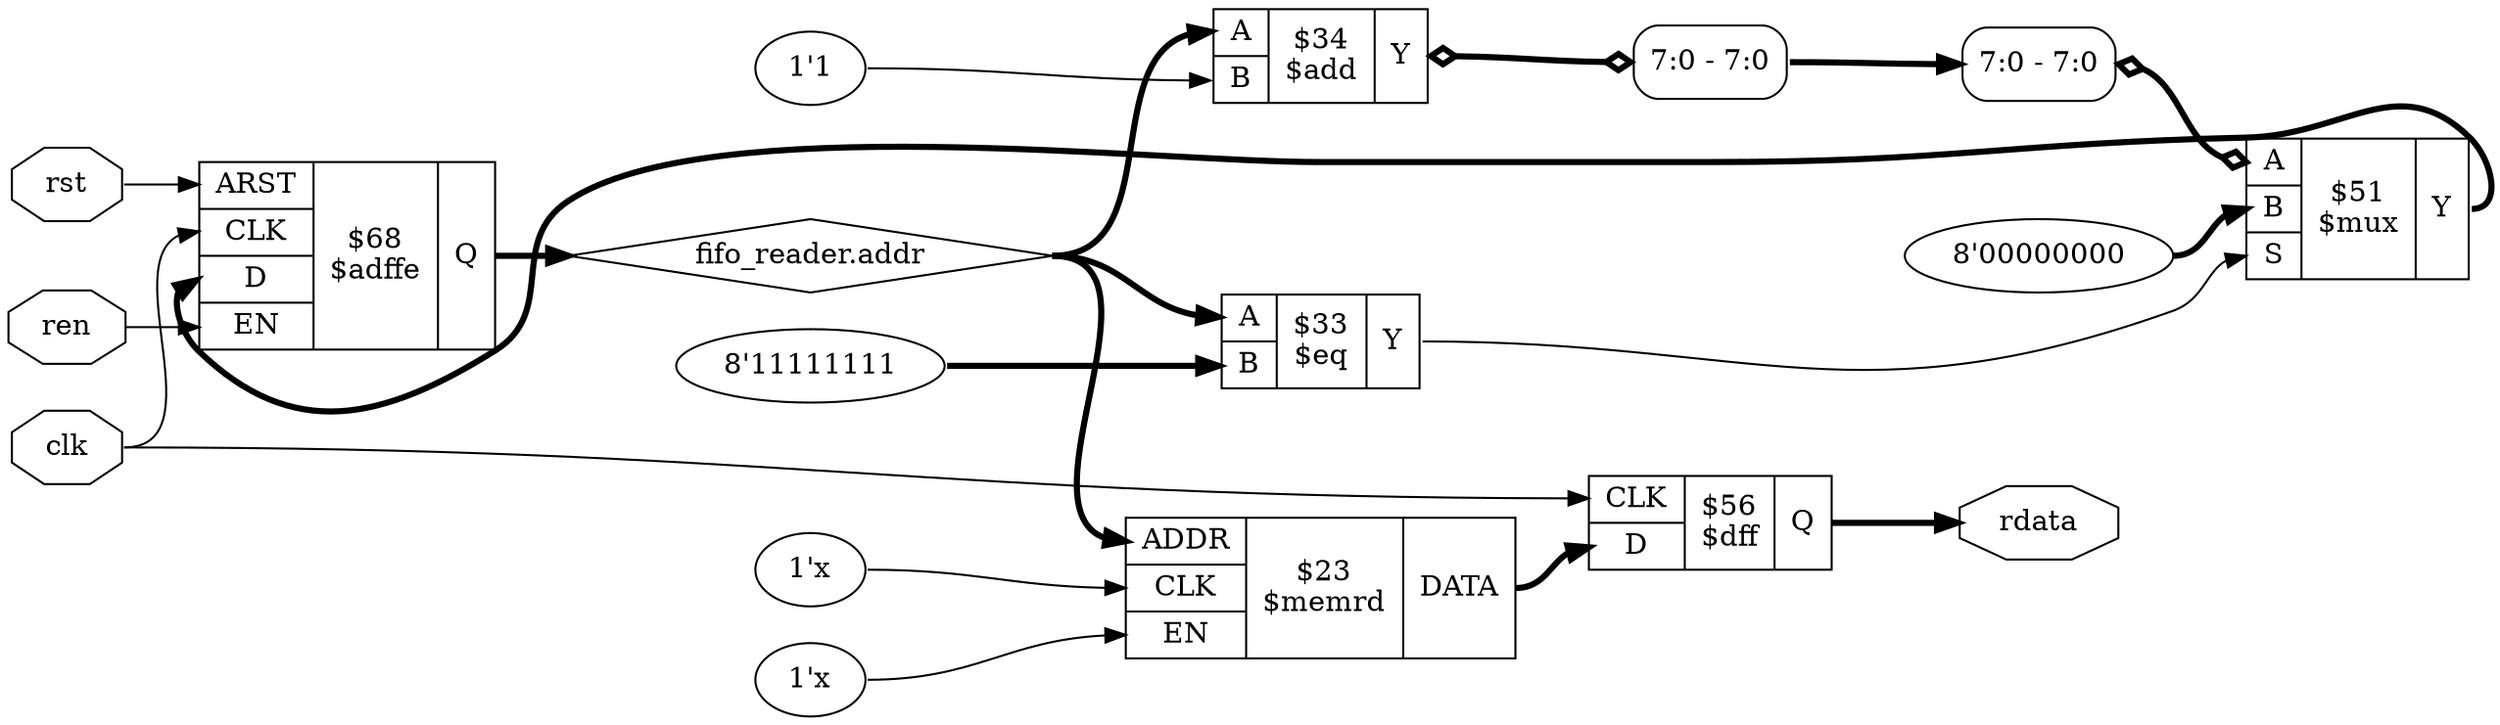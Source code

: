 digraph "fifo" {
rankdir="LR";
remincross=true;
n5 [ shape=octagon, label="clk", color="black", fontcolor="black"];
n6 [ shape=diamond, label="fifo_reader.addr", color="black", fontcolor="black"];
n7 [ shape=octagon, label="rdata", color="black", fontcolor="black"];
n8 [ shape=octagon, label="ren", color="black", fontcolor="black"];
n9 [ shape=octagon, label="rst", color="black", fontcolor="black"];
v0 [ label="1'1" ];
c13 [ shape=record, label="{{<p10> A|<p11> B}|$34\n$add|{<p12> Y}}",  ];
x1 [ shape=record, style=rounded, label="<s0> 7:0 - 7:0 ", color="black", fontcolor="black" ];
c13:p12:e -> x1:w [arrowhead=odiamond, arrowtail=odiamond, dir=both, color="black", fontcolor="black", style="setlinewidth(3)", label=""];
v2 [ label="8'11111111" ];
c14 [ shape=record, label="{{<p10> A|<p11> B}|$33\n$eq|{<p12> Y}}",  ];
c20 [ shape=record, label="{{<p15> ARST|<p16> CLK|<p17> D|<p18> EN}|$68\n$adffe|{<p19> Q}}",  ];
v4 [ label="8'00000000" ];
c22 [ shape=record, label="{{<p10> A|<p11> B|<p21> S}|$51\n$mux|{<p12> Y}}",  ];
x3 [ shape=record, style=rounded, label="<s0> 7:0 - 7:0 ", color="black", fontcolor="black" ];
x3:e -> c22:p10:w [arrowhead=odiamond, arrowtail=odiamond, dir=both, color="black", fontcolor="black", style="setlinewidth(3)", label=""];
v5 [ label="1'x" ];
v6 [ label="1'x" ];
c25 [ shape=record, label="{{<p23> ADDR|<p16> CLK|<p18> EN}|$23\n$memrd|{<p24> DATA}}",  ];
c26 [ shape=record, label="{{<p16> CLK|<p17> D}|$56\n$dff|{<p19> Q}}",  ];
x1:s0:e -> x3:s0:w [color="black", fontcolor="black", style="setlinewidth(3)", label=""];
c25:p24:e -> c26:p17:w [color="black", fontcolor="black", style="setlinewidth(3)", label=""];
c14:p12:e -> c22:p21:w [color="black", fontcolor="black", label=""];
c22:p12:e -> c20:p17:w [color="black", fontcolor="black", style="setlinewidth(3)", label=""];
n5:e -> c20:p16:w [color="black", fontcolor="black", label=""];
n5:e -> c26:p16:w [color="black", fontcolor="black", label=""];
c20:p19:e -> n6:w [color="black", fontcolor="black", style="setlinewidth(3)", label=""];
n6:e -> c13:p10:w [color="black", fontcolor="black", style="setlinewidth(3)", label=""];
n6:e -> c14:p10:w [color="black", fontcolor="black", style="setlinewidth(3)", label=""];
n6:e -> c25:p23:w [color="black", fontcolor="black", style="setlinewidth(3)", label=""];
c26:p19:e -> n7:w [color="black", fontcolor="black", style="setlinewidth(3)", label=""];
n8:e -> c20:p18:w [color="black", fontcolor="black", label=""];
n9:e -> c20:p15:w [color="black", fontcolor="black", label=""];
v0:e -> c13:p11:w [color="black", fontcolor="black", label=""];
v2:e -> c14:p11:w [color="black", fontcolor="black", style="setlinewidth(3)", label=""];
v4:e -> c22:p11:w [color="black", fontcolor="black", style="setlinewidth(3)", label=""];
v5:e -> c25:p16:w [color="black", fontcolor="black", label=""];
v6:e -> c25:p18:w [color="black", fontcolor="black", label=""];
}

